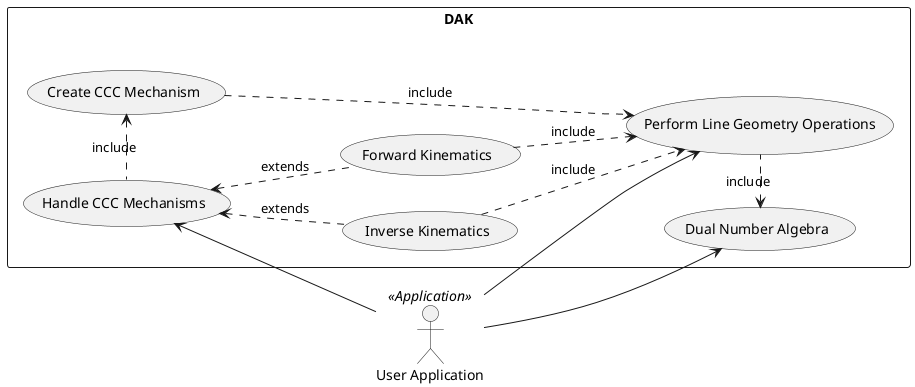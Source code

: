 @startuml
:User Application: << Application >> as app
left to right direction
rectangle DAK {
    (Create CCC Mechanism) as CCCC
    (Perform Line Geometry Operations) as G
    (Handle CCC Mechanisms) as CCC

    (Inverse Kinematics) as IK
    (Forward Kinematics) as FK
    (Dual Number Algebra) as DA
}


CCC <-- app
app -> G
app --> DA

CCC <.. FK : extends
CCC <.. IK : extends

FK ..> G : include
IK ..> G : include
CCCC <. CCC : include

CCCC ..> G : include
DA <. G : include


@enduml